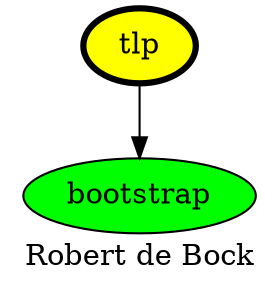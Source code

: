 digraph PhiloDilemma {
  label = "Robert de Bock" ;
  overlap=false
  {
    bootstrap [fillcolor=green style=filled]
    tlp [fillcolor=yellow style=filled penwidth=3]
  }
  tlp -> bootstrap
}
